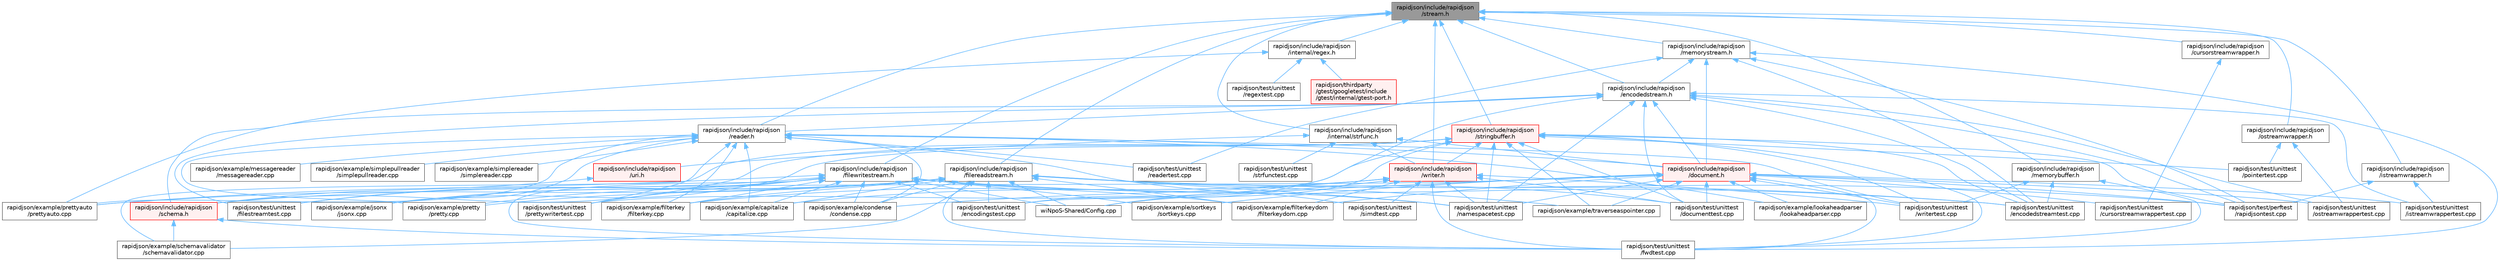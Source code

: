 digraph "rapidjson/include/rapidjson/stream.h"
{
 // LATEX_PDF_SIZE
  bgcolor="transparent";
  edge [fontname=Helvetica,fontsize=10,labelfontname=Helvetica,labelfontsize=10];
  node [fontname=Helvetica,fontsize=10,shape=box,height=0.2,width=0.4];
  Node1 [id="Node000001",label="rapidjson/include/rapidjson\l/stream.h",height=0.2,width=0.4,color="gray40", fillcolor="grey60", style="filled", fontcolor="black",tooltip=" "];
  Node1 -> Node2 [id="edge1_Node000001_Node000002",dir="back",color="steelblue1",style="solid",tooltip=" "];
  Node2 [id="Node000002",label="rapidjson/include/rapidjson\l/cursorstreamwrapper.h",height=0.2,width=0.4,color="grey40", fillcolor="white", style="filled",URL="$cursorstreamwrapper_8h.html",tooltip=" "];
  Node2 -> Node3 [id="edge2_Node000002_Node000003",dir="back",color="steelblue1",style="solid",tooltip=" "];
  Node3 [id="Node000003",label="rapidjson/test/unittest\l/cursorstreamwrappertest.cpp",height=0.2,width=0.4,color="grey40", fillcolor="white", style="filled",URL="$cursorstreamwrappertest_8cpp.html",tooltip=" "];
  Node1 -> Node4 [id="edge3_Node000001_Node000004",dir="back",color="steelblue1",style="solid",tooltip=" "];
  Node4 [id="Node000004",label="rapidjson/include/rapidjson\l/encodedstream.h",height=0.2,width=0.4,color="grey40", fillcolor="white", style="filled",URL="$encodedstream_8h.html",tooltip=" "];
  Node4 -> Node5 [id="edge4_Node000004_Node000005",dir="back",color="steelblue1",style="solid",tooltip=" "];
  Node5 [id="Node000005",label="rapidjson/example/prettyauto\l/prettyauto.cpp",height=0.2,width=0.4,color="grey40", fillcolor="white", style="filled",URL="$prettyauto_8cpp.html",tooltip=" "];
  Node4 -> Node6 [id="edge5_Node000004_Node000006",dir="back",color="steelblue1",style="solid",tooltip=" "];
  Node6 [id="Node000006",label="rapidjson/include/rapidjson\l/document.h",height=0.2,width=0.4,color="red", fillcolor="#FFF0F0", style="filled",URL="$document_8h.html",tooltip=" "];
  Node6 -> Node8 [id="edge6_Node000006_Node000008",dir="back",color="steelblue1",style="solid",tooltip=" "];
  Node8 [id="Node000008",label="rapidjson/example/filterkeydom\l/filterkeydom.cpp",height=0.2,width=0.4,color="grey40", fillcolor="white", style="filled",URL="$filterkeydom_8cpp.html",tooltip=" "];
  Node6 -> Node9 [id="edge7_Node000006_Node000009",dir="back",color="steelblue1",style="solid",tooltip=" "];
  Node9 [id="Node000009",label="rapidjson/example/lookaheadparser\l/lookaheadparser.cpp",height=0.2,width=0.4,color="grey40", fillcolor="white", style="filled",URL="$lookaheadparser_8cpp.html",tooltip=" "];
  Node6 -> Node11 [id="edge8_Node000006_Node000011",dir="back",color="steelblue1",style="solid",tooltip=" "];
  Node11 [id="Node000011",label="rapidjson/example/sortkeys\l/sortkeys.cpp",height=0.2,width=0.4,color="grey40", fillcolor="white", style="filled",URL="$sortkeys_8cpp.html",tooltip=" "];
  Node6 -> Node12 [id="edge9_Node000006_Node000012",dir="back",color="steelblue1",style="solid",tooltip=" "];
  Node12 [id="Node000012",label="rapidjson/example/traverseaspointer.cpp",height=0.2,width=0.4,color="grey40", fillcolor="white", style="filled",URL="$traverseaspointer_8cpp.html",tooltip=" "];
  Node6 -> Node15 [id="edge10_Node000006_Node000015",dir="back",color="steelblue1",style="solid",tooltip=" "];
  Node15 [id="Node000015",label="rapidjson/include/rapidjson\l/schema.h",height=0.2,width=0.4,color="red", fillcolor="#FFF0F0", style="filled",URL="$schema_8h.html",tooltip=" "];
  Node15 -> Node16 [id="edge11_Node000015_Node000016",dir="back",color="steelblue1",style="solid",tooltip=" "];
  Node16 [id="Node000016",label="rapidjson/example/schemavalidator\l/schemavalidator.cpp",height=0.2,width=0.4,color="grey40", fillcolor="white", style="filled",URL="$schemavalidator_8cpp.html",tooltip=" "];
  Node15 -> Node18 [id="edge12_Node000015_Node000018",dir="back",color="steelblue1",style="solid",tooltip=" "];
  Node18 [id="Node000018",label="rapidjson/test/unittest\l/fwdtest.cpp",height=0.2,width=0.4,color="grey40", fillcolor="white", style="filled",URL="$fwdtest_8cpp.html",tooltip=" "];
  Node6 -> Node21 [id="edge13_Node000006_Node000021",dir="back",color="steelblue1",style="solid",tooltip=" "];
  Node21 [id="Node000021",label="rapidjson/test/perftest\l/rapidjsontest.cpp",height=0.2,width=0.4,color="grey40", fillcolor="white", style="filled",URL="$rapidjsontest_8cpp.html",tooltip=" "];
  Node6 -> Node3 [id="edge14_Node000006_Node000003",dir="back",color="steelblue1",style="solid",tooltip=" "];
  Node6 -> Node22 [id="edge15_Node000006_Node000022",dir="back",color="steelblue1",style="solid",tooltip=" "];
  Node22 [id="Node000022",label="rapidjson/test/unittest\l/documenttest.cpp",height=0.2,width=0.4,color="grey40", fillcolor="white", style="filled",URL="$documenttest_8cpp.html",tooltip=" "];
  Node6 -> Node18 [id="edge16_Node000006_Node000018",dir="back",color="steelblue1",style="solid",tooltip=" "];
  Node6 -> Node23 [id="edge17_Node000006_Node000023",dir="back",color="steelblue1",style="solid",tooltip=" "];
  Node23 [id="Node000023",label="rapidjson/test/unittest\l/istreamwrappertest.cpp",height=0.2,width=0.4,color="grey40", fillcolor="white", style="filled",URL="$istreamwrappertest_8cpp.html",tooltip=" "];
  Node6 -> Node25 [id="edge18_Node000006_Node000025",dir="back",color="steelblue1",style="solid",tooltip=" "];
  Node25 [id="Node000025",label="rapidjson/test/unittest\l/namespacetest.cpp",height=0.2,width=0.4,color="grey40", fillcolor="white", style="filled",URL="$namespacetest_8cpp.html",tooltip=" "];
  Node6 -> Node26 [id="edge19_Node000006_Node000026",dir="back",color="steelblue1",style="solid",tooltip=" "];
  Node26 [id="Node000026",label="rapidjson/test/unittest\l/ostreamwrappertest.cpp",height=0.2,width=0.4,color="grey40", fillcolor="white", style="filled",URL="$ostreamwrappertest_8cpp.html",tooltip=" "];
  Node6 -> Node30 [id="edge20_Node000006_Node000030",dir="back",color="steelblue1",style="solid",tooltip=" "];
  Node30 [id="Node000030",label="rapidjson/test/unittest\l/writertest.cpp",height=0.2,width=0.4,color="grey40", fillcolor="white", style="filled",URL="$writertest_8cpp.html",tooltip=" "];
  Node6 -> Node31 [id="edge21_Node000006_Node000031",dir="back",color="steelblue1",style="solid",tooltip=" "];
  Node31 [id="Node000031",label="wiNpoS-Shared/Config.cpp",height=0.2,width=0.4,color="grey40", fillcolor="white", style="filled",URL="$_config_8cpp.html",tooltip=" "];
  Node4 -> Node32 [id="edge22_Node000004_Node000032",dir="back",color="steelblue1",style="solid",tooltip=" "];
  Node32 [id="Node000032",label="rapidjson/include/rapidjson\l/reader.h",height=0.2,width=0.4,color="grey40", fillcolor="white", style="filled",URL="$reader_8h.html",tooltip=" "];
  Node32 -> Node33 [id="edge23_Node000032_Node000033",dir="back",color="steelblue1",style="solid",tooltip=" "];
  Node33 [id="Node000033",label="rapidjson/example/capitalize\l/capitalize.cpp",height=0.2,width=0.4,color="grey40", fillcolor="white", style="filled",URL="$capitalize_8cpp.html",tooltip=" "];
  Node32 -> Node34 [id="edge24_Node000032_Node000034",dir="back",color="steelblue1",style="solid",tooltip=" "];
  Node34 [id="Node000034",label="rapidjson/example/condense\l/condense.cpp",height=0.2,width=0.4,color="grey40", fillcolor="white", style="filled",URL="$condense_8cpp.html",tooltip=" "];
  Node32 -> Node35 [id="edge25_Node000032_Node000035",dir="back",color="steelblue1",style="solid",tooltip=" "];
  Node35 [id="Node000035",label="rapidjson/example/filterkey\l/filterkey.cpp",height=0.2,width=0.4,color="grey40", fillcolor="white", style="filled",URL="$filterkey_8cpp.html",tooltip=" "];
  Node32 -> Node36 [id="edge26_Node000032_Node000036",dir="back",color="steelblue1",style="solid",tooltip=" "];
  Node36 [id="Node000036",label="rapidjson/example/jsonx\l/jsonx.cpp",height=0.2,width=0.4,color="grey40", fillcolor="white", style="filled",URL="$jsonx_8cpp.html",tooltip=" "];
  Node32 -> Node9 [id="edge27_Node000032_Node000009",dir="back",color="steelblue1",style="solid",tooltip=" "];
  Node32 -> Node37 [id="edge28_Node000032_Node000037",dir="back",color="steelblue1",style="solid",tooltip=" "];
  Node37 [id="Node000037",label="rapidjson/example/messagereader\l/messagereader.cpp",height=0.2,width=0.4,color="grey40", fillcolor="white", style="filled",URL="$messagereader_8cpp.html",tooltip=" "];
  Node32 -> Node38 [id="edge29_Node000032_Node000038",dir="back",color="steelblue1",style="solid",tooltip=" "];
  Node38 [id="Node000038",label="rapidjson/example/pretty\l/pretty.cpp",height=0.2,width=0.4,color="grey40", fillcolor="white", style="filled",URL="$pretty_8cpp.html",tooltip=" "];
  Node32 -> Node5 [id="edge30_Node000032_Node000005",dir="back",color="steelblue1",style="solid",tooltip=" "];
  Node32 -> Node39 [id="edge31_Node000032_Node000039",dir="back",color="steelblue1",style="solid",tooltip=" "];
  Node39 [id="Node000039",label="rapidjson/example/simplepullreader\l/simplepullreader.cpp",height=0.2,width=0.4,color="grey40", fillcolor="white", style="filled",URL="$simplepullreader_8cpp.html",tooltip=" "];
  Node32 -> Node40 [id="edge32_Node000032_Node000040",dir="back",color="steelblue1",style="solid",tooltip=" "];
  Node40 [id="Node000040",label="rapidjson/example/simplereader\l/simplereader.cpp",height=0.2,width=0.4,color="grey40", fillcolor="white", style="filled",URL="$simplereader_8cpp.html",tooltip=" "];
  Node32 -> Node6 [id="edge33_Node000032_Node000006",dir="back",color="steelblue1",style="solid",tooltip=" "];
  Node32 -> Node41 [id="edge34_Node000032_Node000041",dir="back",color="steelblue1",style="solid",tooltip=" "];
  Node41 [id="Node000041",label="rapidjson/test/unittest\l/prettywritertest.cpp",height=0.2,width=0.4,color="grey40", fillcolor="white", style="filled",URL="$prettywritertest_8cpp.html",tooltip=" "];
  Node32 -> Node42 [id="edge35_Node000032_Node000042",dir="back",color="steelblue1",style="solid",tooltip=" "];
  Node42 [id="Node000042",label="rapidjson/test/unittest\l/readertest.cpp",height=0.2,width=0.4,color="grey40", fillcolor="white", style="filled",URL="$readertest_8cpp.html",tooltip=" "];
  Node32 -> Node43 [id="edge36_Node000032_Node000043",dir="back",color="steelblue1",style="solid",tooltip=" "];
  Node43 [id="Node000043",label="rapidjson/test/unittest\l/simdtest.cpp",height=0.2,width=0.4,color="grey40", fillcolor="white", style="filled",URL="$simdtest_8cpp.html",tooltip=" "];
  Node32 -> Node30 [id="edge37_Node000032_Node000030",dir="back",color="steelblue1",style="solid",tooltip=" "];
  Node4 -> Node21 [id="edge38_Node000004_Node000021",dir="back",color="steelblue1",style="solid",tooltip=" "];
  Node4 -> Node22 [id="edge39_Node000004_Node000022",dir="back",color="steelblue1",style="solid",tooltip=" "];
  Node4 -> Node44 [id="edge40_Node000004_Node000044",dir="back",color="steelblue1",style="solid",tooltip=" "];
  Node44 [id="Node000044",label="rapidjson/test/unittest\l/encodedstreamtest.cpp",height=0.2,width=0.4,color="grey40", fillcolor="white", style="filled",URL="$encodedstreamtest_8cpp.html",tooltip=" "];
  Node4 -> Node45 [id="edge41_Node000004_Node000045",dir="back",color="steelblue1",style="solid",tooltip=" "];
  Node45 [id="Node000045",label="rapidjson/test/unittest\l/encodingstest.cpp",height=0.2,width=0.4,color="grey40", fillcolor="white", style="filled",URL="$encodingstest_8cpp.html",tooltip=" "];
  Node4 -> Node46 [id="edge42_Node000004_Node000046",dir="back",color="steelblue1",style="solid",tooltip=" "];
  Node46 [id="Node000046",label="rapidjson/test/unittest\l/filestreamtest.cpp",height=0.2,width=0.4,color="grey40", fillcolor="white", style="filled",URL="$filestreamtest_8cpp.html",tooltip=" "];
  Node4 -> Node23 [id="edge43_Node000004_Node000023",dir="back",color="steelblue1",style="solid",tooltip=" "];
  Node4 -> Node25 [id="edge44_Node000004_Node000025",dir="back",color="steelblue1",style="solid",tooltip=" "];
  Node4 -> Node26 [id="edge45_Node000004_Node000026",dir="back",color="steelblue1",style="solid",tooltip=" "];
  Node1 -> Node47 [id="edge46_Node000001_Node000047",dir="back",color="steelblue1",style="solid",tooltip=" "];
  Node47 [id="Node000047",label="rapidjson/include/rapidjson\l/filereadstream.h",height=0.2,width=0.4,color="grey40", fillcolor="white", style="filled",URL="$filereadstream_8h.html",tooltip=" "];
  Node47 -> Node33 [id="edge47_Node000047_Node000033",dir="back",color="steelblue1",style="solid",tooltip=" "];
  Node47 -> Node34 [id="edge48_Node000047_Node000034",dir="back",color="steelblue1",style="solid",tooltip=" "];
  Node47 -> Node35 [id="edge49_Node000047_Node000035",dir="back",color="steelblue1",style="solid",tooltip=" "];
  Node47 -> Node8 [id="edge50_Node000047_Node000008",dir="back",color="steelblue1",style="solid",tooltip=" "];
  Node47 -> Node36 [id="edge51_Node000047_Node000036",dir="back",color="steelblue1",style="solid",tooltip=" "];
  Node47 -> Node38 [id="edge52_Node000047_Node000038",dir="back",color="steelblue1",style="solid",tooltip=" "];
  Node47 -> Node5 [id="edge53_Node000047_Node000005",dir="back",color="steelblue1",style="solid",tooltip=" "];
  Node47 -> Node16 [id="edge54_Node000047_Node000016",dir="back",color="steelblue1",style="solid",tooltip=" "];
  Node47 -> Node12 [id="edge55_Node000047_Node000012",dir="back",color="steelblue1",style="solid",tooltip=" "];
  Node47 -> Node21 [id="edge56_Node000047_Node000021",dir="back",color="steelblue1",style="solid",tooltip=" "];
  Node47 -> Node22 [id="edge57_Node000047_Node000022",dir="back",color="steelblue1",style="solid",tooltip=" "];
  Node47 -> Node44 [id="edge58_Node000047_Node000044",dir="back",color="steelblue1",style="solid",tooltip=" "];
  Node47 -> Node45 [id="edge59_Node000047_Node000045",dir="back",color="steelblue1",style="solid",tooltip=" "];
  Node47 -> Node46 [id="edge60_Node000047_Node000046",dir="back",color="steelblue1",style="solid",tooltip=" "];
  Node47 -> Node18 [id="edge61_Node000047_Node000018",dir="back",color="steelblue1",style="solid",tooltip=" "];
  Node47 -> Node25 [id="edge62_Node000047_Node000025",dir="back",color="steelblue1",style="solid",tooltip=" "];
  Node47 -> Node31 [id="edge63_Node000047_Node000031",dir="back",color="steelblue1",style="solid",tooltip=" "];
  Node1 -> Node48 [id="edge64_Node000001_Node000048",dir="back",color="steelblue1",style="solid",tooltip=" "];
  Node48 [id="Node000048",label="rapidjson/include/rapidjson\l/filewritestream.h",height=0.2,width=0.4,color="grey40", fillcolor="white", style="filled",URL="$filewritestream_8h.html",tooltip=" "];
  Node48 -> Node33 [id="edge65_Node000048_Node000033",dir="back",color="steelblue1",style="solid",tooltip=" "];
  Node48 -> Node34 [id="edge66_Node000048_Node000034",dir="back",color="steelblue1",style="solid",tooltip=" "];
  Node48 -> Node35 [id="edge67_Node000048_Node000035",dir="back",color="steelblue1",style="solid",tooltip=" "];
  Node48 -> Node8 [id="edge68_Node000048_Node000008",dir="back",color="steelblue1",style="solid",tooltip=" "];
  Node48 -> Node36 [id="edge69_Node000048_Node000036",dir="back",color="steelblue1",style="solid",tooltip=" "];
  Node48 -> Node38 [id="edge70_Node000048_Node000038",dir="back",color="steelblue1",style="solid",tooltip=" "];
  Node48 -> Node5 [id="edge71_Node000048_Node000005",dir="back",color="steelblue1",style="solid",tooltip=" "];
  Node48 -> Node11 [id="edge72_Node000048_Node000011",dir="back",color="steelblue1",style="solid",tooltip=" "];
  Node48 -> Node44 [id="edge73_Node000048_Node000044",dir="back",color="steelblue1",style="solid",tooltip=" "];
  Node48 -> Node45 [id="edge74_Node000048_Node000045",dir="back",color="steelblue1",style="solid",tooltip=" "];
  Node48 -> Node46 [id="edge75_Node000048_Node000046",dir="back",color="steelblue1",style="solid",tooltip=" "];
  Node48 -> Node18 [id="edge76_Node000048_Node000018",dir="back",color="steelblue1",style="solid",tooltip=" "];
  Node48 -> Node25 [id="edge77_Node000048_Node000025",dir="back",color="steelblue1",style="solid",tooltip=" "];
  Node48 -> Node41 [id="edge78_Node000048_Node000041",dir="back",color="steelblue1",style="solid",tooltip=" "];
  Node48 -> Node31 [id="edge79_Node000048_Node000031",dir="back",color="steelblue1",style="solid",tooltip=" "];
  Node1 -> Node49 [id="edge80_Node000001_Node000049",dir="back",color="steelblue1",style="solid",tooltip=" "];
  Node49 [id="Node000049",label="rapidjson/include/rapidjson\l/internal/regex.h",height=0.2,width=0.4,color="grey40", fillcolor="white", style="filled",URL="$regex_8h.html",tooltip=" "];
  Node49 -> Node15 [id="edge81_Node000049_Node000015",dir="back",color="steelblue1",style="solid",tooltip=" "];
  Node49 -> Node50 [id="edge82_Node000049_Node000050",dir="back",color="steelblue1",style="solid",tooltip=" "];
  Node50 [id="Node000050",label="rapidjson/test/unittest\l/regextest.cpp",height=0.2,width=0.4,color="grey40", fillcolor="white", style="filled",URL="$regextest_8cpp.html",tooltip=" "];
  Node49 -> Node51 [id="edge83_Node000049_Node000051",dir="back",color="steelblue1",style="solid",tooltip=" "];
  Node51 [id="Node000051",label="rapidjson/thirdparty\l/gtest/googletest/include\l/gtest/internal/gtest-port.h",height=0.2,width=0.4,color="red", fillcolor="#FFF0F0", style="filled",URL="$gtest-port_8h.html",tooltip=" "];
  Node1 -> Node189 [id="edge84_Node000001_Node000189",dir="back",color="steelblue1",style="solid",tooltip=" "];
  Node189 [id="Node000189",label="rapidjson/include/rapidjson\l/internal/strfunc.h",height=0.2,width=0.4,color="grey40", fillcolor="white", style="filled",URL="$strfunc_8h.html",tooltip=" "];
  Node189 -> Node6 [id="edge85_Node000189_Node000006",dir="back",color="steelblue1",style="solid",tooltip=" "];
  Node189 -> Node190 [id="edge86_Node000189_Node000190",dir="back",color="steelblue1",style="solid",tooltip=" "];
  Node190 [id="Node000190",label="rapidjson/include/rapidjson\l/uri.h",height=0.2,width=0.4,color="red", fillcolor="#FFF0F0", style="filled",URL="$uri_8h.html",tooltip=" "];
  Node190 -> Node15 [id="edge87_Node000190_Node000015",dir="back",color="steelblue1",style="solid",tooltip=" "];
  Node189 -> Node191 [id="edge88_Node000189_Node000191",dir="back",color="steelblue1",style="solid",tooltip=" "];
  Node191 [id="Node000191",label="rapidjson/include/rapidjson\l/writer.h",height=0.2,width=0.4,color="red", fillcolor="#FFF0F0", style="filled",URL="$writer_8h.html",tooltip=" "];
  Node191 -> Node33 [id="edge89_Node000191_Node000033",dir="back",color="steelblue1",style="solid",tooltip=" "];
  Node191 -> Node34 [id="edge90_Node000191_Node000034",dir="back",color="steelblue1",style="solid",tooltip=" "];
  Node191 -> Node35 [id="edge91_Node000191_Node000035",dir="back",color="steelblue1",style="solid",tooltip=" "];
  Node191 -> Node8 [id="edge92_Node000191_Node000008",dir="back",color="steelblue1",style="solid",tooltip=" "];
  Node191 -> Node22 [id="edge93_Node000191_Node000022",dir="back",color="steelblue1",style="solid",tooltip=" "];
  Node191 -> Node18 [id="edge94_Node000191_Node000018",dir="back",color="steelblue1",style="solid",tooltip=" "];
  Node191 -> Node25 [id="edge95_Node000191_Node000025",dir="back",color="steelblue1",style="solid",tooltip=" "];
  Node191 -> Node43 [id="edge96_Node000191_Node000043",dir="back",color="steelblue1",style="solid",tooltip=" "];
  Node191 -> Node30 [id="edge97_Node000191_Node000030",dir="back",color="steelblue1",style="solid",tooltip=" "];
  Node191 -> Node31 [id="edge98_Node000191_Node000031",dir="back",color="steelblue1",style="solid",tooltip=" "];
  Node189 -> Node102 [id="edge99_Node000189_Node000102",dir="back",color="steelblue1",style="solid",tooltip=" "];
  Node102 [id="Node000102",label="rapidjson/test/unittest\l/strfunctest.cpp",height=0.2,width=0.4,color="grey40", fillcolor="white", style="filled",URL="$strfunctest_8cpp.html",tooltip=" "];
  Node1 -> Node195 [id="edge100_Node000001_Node000195",dir="back",color="steelblue1",style="solid",tooltip=" "];
  Node195 [id="Node000195",label="rapidjson/include/rapidjson\l/istreamwrapper.h",height=0.2,width=0.4,color="grey40", fillcolor="white", style="filled",URL="$istreamwrapper_8h.html",tooltip=" "];
  Node195 -> Node21 [id="edge101_Node000195_Node000021",dir="back",color="steelblue1",style="solid",tooltip=" "];
  Node195 -> Node23 [id="edge102_Node000195_Node000023",dir="back",color="steelblue1",style="solid",tooltip=" "];
  Node1 -> Node196 [id="edge103_Node000001_Node000196",dir="back",color="steelblue1",style="solid",tooltip=" "];
  Node196 [id="Node000196",label="rapidjson/include/rapidjson\l/memorybuffer.h",height=0.2,width=0.4,color="grey40", fillcolor="white", style="filled",URL="$memorybuffer_8h.html",tooltip=" "];
  Node196 -> Node44 [id="edge104_Node000196_Node000044",dir="back",color="steelblue1",style="solid",tooltip=" "];
  Node196 -> Node18 [id="edge105_Node000196_Node000018",dir="back",color="steelblue1",style="solid",tooltip=" "];
  Node196 -> Node30 [id="edge106_Node000196_Node000030",dir="back",color="steelblue1",style="solid",tooltip=" "];
  Node1 -> Node197 [id="edge107_Node000001_Node000197",dir="back",color="steelblue1",style="solid",tooltip=" "];
  Node197 [id="Node000197",label="rapidjson/include/rapidjson\l/memorystream.h",height=0.2,width=0.4,color="grey40", fillcolor="white", style="filled",URL="$memorystream_8h.html",tooltip=" "];
  Node197 -> Node6 [id="edge108_Node000197_Node000006",dir="back",color="steelblue1",style="solid",tooltip=" "];
  Node197 -> Node4 [id="edge109_Node000197_Node000004",dir="back",color="steelblue1",style="solid",tooltip=" "];
  Node197 -> Node21 [id="edge110_Node000197_Node000021",dir="back",color="steelblue1",style="solid",tooltip=" "];
  Node197 -> Node44 [id="edge111_Node000197_Node000044",dir="back",color="steelblue1",style="solid",tooltip=" "];
  Node197 -> Node18 [id="edge112_Node000197_Node000018",dir="back",color="steelblue1",style="solid",tooltip=" "];
  Node197 -> Node42 [id="edge113_Node000197_Node000042",dir="back",color="steelblue1",style="solid",tooltip=" "];
  Node1 -> Node198 [id="edge114_Node000001_Node000198",dir="back",color="steelblue1",style="solid",tooltip=" "];
  Node198 [id="Node000198",label="rapidjson/include/rapidjson\l/ostreamwrapper.h",height=0.2,width=0.4,color="grey40", fillcolor="white", style="filled",URL="$ostreamwrapper_8h.html",tooltip=" "];
  Node198 -> Node26 [id="edge115_Node000198_Node000026",dir="back",color="steelblue1",style="solid",tooltip=" "];
  Node198 -> Node20 [id="edge116_Node000198_Node000020",dir="back",color="steelblue1",style="solid",tooltip=" "];
  Node20 [id="Node000020",label="rapidjson/test/unittest\l/pointertest.cpp",height=0.2,width=0.4,color="grey40", fillcolor="white", style="filled",URL="$pointertest_8cpp.html",tooltip=" "];
  Node1 -> Node32 [id="edge117_Node000001_Node000032",dir="back",color="steelblue1",style="solid",tooltip=" "];
  Node1 -> Node199 [id="edge118_Node000001_Node000199",dir="back",color="steelblue1",style="solid",tooltip=" "];
  Node199 [id="Node000199",label="rapidjson/include/rapidjson\l/stringbuffer.h",height=0.2,width=0.4,color="red", fillcolor="#FFF0F0", style="filled",URL="$stringbuffer_8h.html",tooltip=" "];
  Node199 -> Node36 [id="edge119_Node000199_Node000036",dir="back",color="steelblue1",style="solid",tooltip=" "];
  Node199 -> Node16 [id="edge120_Node000199_Node000016",dir="back",color="steelblue1",style="solid",tooltip=" "];
  Node199 -> Node12 [id="edge121_Node000199_Node000012",dir="back",color="steelblue1",style="solid",tooltip=" "];
  Node199 -> Node15 [id="edge122_Node000199_Node000015",dir="back",color="steelblue1",style="solid",tooltip=" "];
  Node199 -> Node191 [id="edge123_Node000199_Node000191",dir="back",color="steelblue1",style="solid",tooltip=" "];
  Node199 -> Node21 [id="edge124_Node000199_Node000021",dir="back",color="steelblue1",style="solid",tooltip=" "];
  Node199 -> Node22 [id="edge125_Node000199_Node000022",dir="back",color="steelblue1",style="solid",tooltip=" "];
  Node199 -> Node44 [id="edge126_Node000199_Node000044",dir="back",color="steelblue1",style="solid",tooltip=" "];
  Node199 -> Node45 [id="edge127_Node000199_Node000045",dir="back",color="steelblue1",style="solid",tooltip=" "];
  Node199 -> Node18 [id="edge128_Node000199_Node000018",dir="back",color="steelblue1",style="solid",tooltip=" "];
  Node199 -> Node25 [id="edge129_Node000199_Node000025",dir="back",color="steelblue1",style="solid",tooltip=" "];
  Node199 -> Node20 [id="edge130_Node000199_Node000020",dir="back",color="steelblue1",style="solid",tooltip=" "];
  Node199 -> Node41 [id="edge131_Node000199_Node000041",dir="back",color="steelblue1",style="solid",tooltip=" "];
  Node199 -> Node30 [id="edge132_Node000199_Node000030",dir="back",color="steelblue1",style="solid",tooltip=" "];
  Node1 -> Node191 [id="edge133_Node000001_Node000191",dir="back",color="steelblue1",style="solid",tooltip=" "];
}
